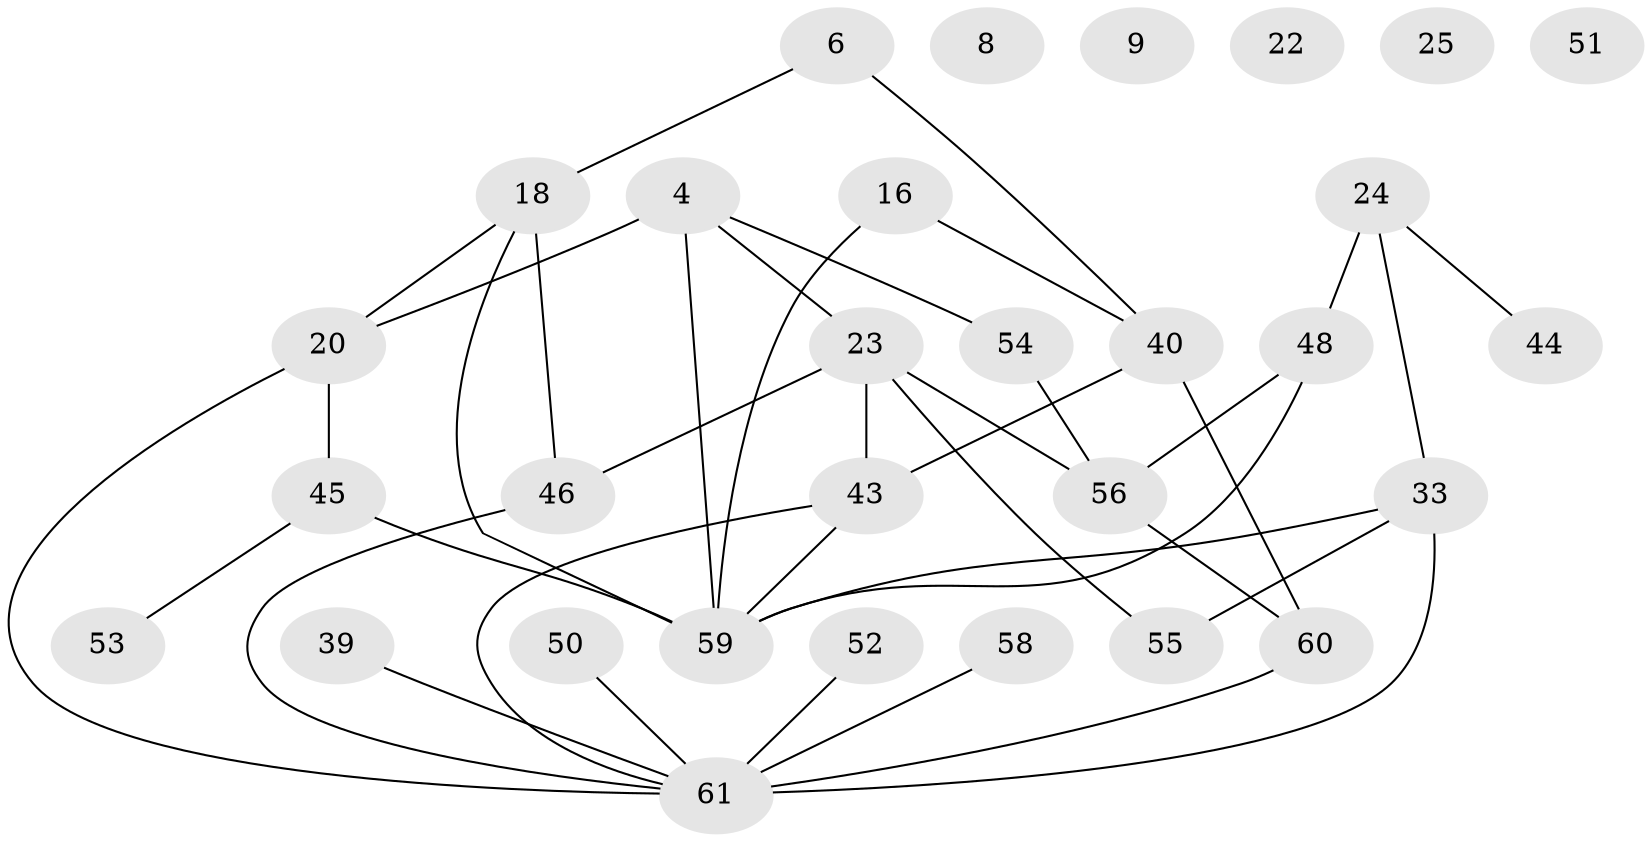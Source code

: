 // original degree distribution, {5: 0.11475409836065574, 4: 0.16393442622950818, 7: 0.01639344262295082, 2: 0.26229508196721313, 0: 0.06557377049180328, 3: 0.22950819672131148, 1: 0.13114754098360656, 6: 0.01639344262295082}
// Generated by graph-tools (version 1.1) at 2025/39/03/09/25 04:39:19]
// undirected, 30 vertices, 39 edges
graph export_dot {
graph [start="1"]
  node [color=gray90,style=filled];
  4;
  6;
  8;
  9;
  16;
  18 [super="+14"];
  20 [super="+2"];
  22;
  23 [super="+17"];
  24;
  25;
  33 [super="+3"];
  39 [super="+36"];
  40 [super="+37"];
  43 [super="+15+28"];
  44;
  45 [super="+13"];
  46 [super="+31"];
  48 [super="+47"];
  50;
  51 [super="+30"];
  52;
  53 [super="+38"];
  54;
  55 [super="+21"];
  56 [super="+7+34"];
  58;
  59 [super="+49+35"];
  60;
  61 [super="+57+32+41"];
  4 -- 20 [weight=2];
  4 -- 23 [weight=2];
  4 -- 54;
  4 -- 59 [weight=2];
  6 -- 18;
  6 -- 40;
  16 -- 59;
  16 -- 40;
  18 -- 46 [weight=2];
  18 -- 59;
  18 -- 20;
  20 -- 45 [weight=2];
  20 -- 61;
  23 -- 46 [weight=2];
  23 -- 43 [weight=3];
  23 -- 55;
  23 -- 56;
  24 -- 44;
  24 -- 48 [weight=2];
  24 -- 33;
  33 -- 61 [weight=4];
  33 -- 55;
  33 -- 59;
  39 -- 61 [weight=2];
  40 -- 60 [weight=2];
  40 -- 43;
  43 -- 61;
  43 -- 59;
  45 -- 59;
  45 -- 53;
  46 -- 61 [weight=2];
  48 -- 56;
  48 -- 59;
  50 -- 61;
  52 -- 61;
  54 -- 56;
  56 -- 60;
  58 -- 61;
  60 -- 61;
}
